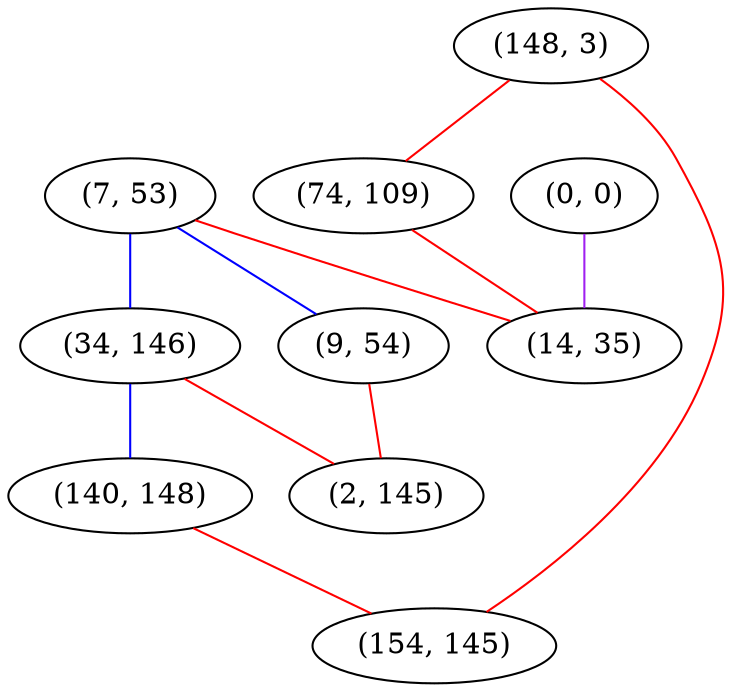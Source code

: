 graph "" {
"(7, 53)";
"(148, 3)";
"(34, 146)";
"(74, 109)";
"(9, 54)";
"(0, 0)";
"(140, 148)";
"(154, 145)";
"(14, 35)";
"(2, 145)";
"(7, 53)" -- "(14, 35)"  [color=red, key=0, weight=1];
"(7, 53)" -- "(9, 54)"  [color=blue, key=0, weight=3];
"(7, 53)" -- "(34, 146)"  [color=blue, key=0, weight=3];
"(148, 3)" -- "(74, 109)"  [color=red, key=0, weight=1];
"(148, 3)" -- "(154, 145)"  [color=red, key=0, weight=1];
"(34, 146)" -- "(140, 148)"  [color=blue, key=0, weight=3];
"(34, 146)" -- "(2, 145)"  [color=red, key=0, weight=1];
"(74, 109)" -- "(14, 35)"  [color=red, key=0, weight=1];
"(9, 54)" -- "(2, 145)"  [color=red, key=0, weight=1];
"(0, 0)" -- "(14, 35)"  [color=purple, key=0, weight=4];
"(140, 148)" -- "(154, 145)"  [color=red, key=0, weight=1];
}
